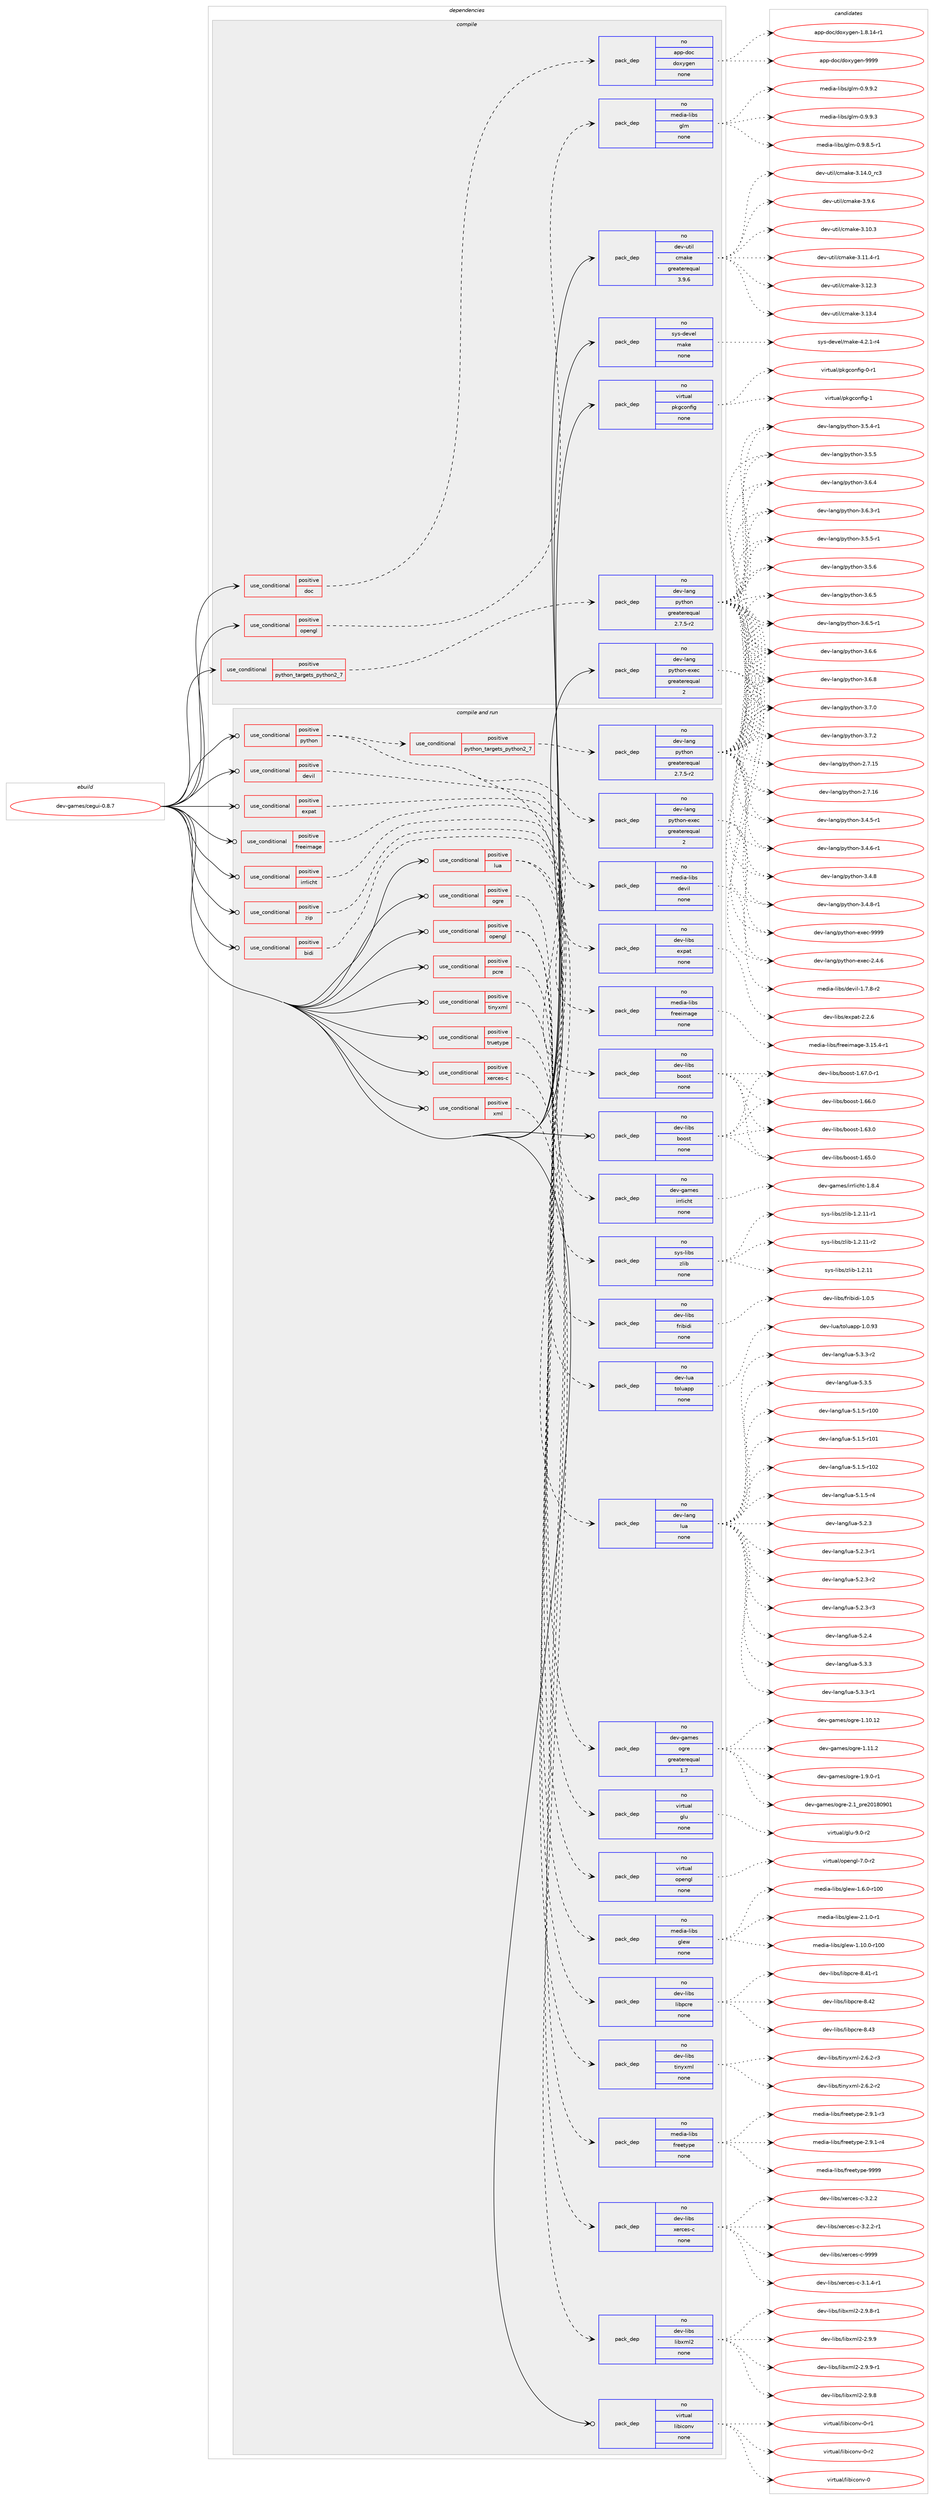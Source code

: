 digraph prolog {

# *************
# Graph options
# *************

newrank=true;
concentrate=true;
compound=true;
graph [rankdir=LR,fontname=Helvetica,fontsize=10,ranksep=1.5];#, ranksep=2.5, nodesep=0.2];
edge  [arrowhead=vee];
node  [fontname=Helvetica,fontsize=10];

# **********
# The ebuild
# **********

subgraph cluster_leftcol {
color=gray;
rank=same;
label=<<i>ebuild</i>>;
id [label="dev-games/cegui-0.8.7", color=red, width=4, href="../dev-games/cegui-0.8.7.svg"];
}

# ****************
# The dependencies
# ****************

subgraph cluster_midcol {
color=gray;
label=<<i>dependencies</i>>;
subgraph cluster_compile {
fillcolor="#eeeeee";
style=filled;
label=<<i>compile</i>>;
subgraph cond358272 {
dependency1324555 [label=<<TABLE BORDER="0" CELLBORDER="1" CELLSPACING="0" CELLPADDING="4"><TR><TD ROWSPAN="3" CELLPADDING="10">use_conditional</TD></TR><TR><TD>positive</TD></TR><TR><TD>doc</TD></TR></TABLE>>, shape=none, color=red];
subgraph pack945267 {
dependency1324556 [label=<<TABLE BORDER="0" CELLBORDER="1" CELLSPACING="0" CELLPADDING="4" WIDTH="220"><TR><TD ROWSPAN="6" CELLPADDING="30">pack_dep</TD></TR><TR><TD WIDTH="110">no</TD></TR><TR><TD>app-doc</TD></TR><TR><TD>doxygen</TD></TR><TR><TD>none</TD></TR><TR><TD></TD></TR></TABLE>>, shape=none, color=blue];
}
dependency1324555:e -> dependency1324556:w [weight=20,style="dashed",arrowhead="vee"];
}
id:e -> dependency1324555:w [weight=20,style="solid",arrowhead="vee"];
subgraph cond358273 {
dependency1324557 [label=<<TABLE BORDER="0" CELLBORDER="1" CELLSPACING="0" CELLPADDING="4"><TR><TD ROWSPAN="3" CELLPADDING="10">use_conditional</TD></TR><TR><TD>positive</TD></TR><TR><TD>opengl</TD></TR></TABLE>>, shape=none, color=red];
subgraph pack945268 {
dependency1324558 [label=<<TABLE BORDER="0" CELLBORDER="1" CELLSPACING="0" CELLPADDING="4" WIDTH="220"><TR><TD ROWSPAN="6" CELLPADDING="30">pack_dep</TD></TR><TR><TD WIDTH="110">no</TD></TR><TR><TD>media-libs</TD></TR><TR><TD>glm</TD></TR><TR><TD>none</TD></TR><TR><TD></TD></TR></TABLE>>, shape=none, color=blue];
}
dependency1324557:e -> dependency1324558:w [weight=20,style="dashed",arrowhead="vee"];
}
id:e -> dependency1324557:w [weight=20,style="solid",arrowhead="vee"];
subgraph cond358274 {
dependency1324559 [label=<<TABLE BORDER="0" CELLBORDER="1" CELLSPACING="0" CELLPADDING="4"><TR><TD ROWSPAN="3" CELLPADDING="10">use_conditional</TD></TR><TR><TD>positive</TD></TR><TR><TD>python_targets_python2_7</TD></TR></TABLE>>, shape=none, color=red];
subgraph pack945269 {
dependency1324560 [label=<<TABLE BORDER="0" CELLBORDER="1" CELLSPACING="0" CELLPADDING="4" WIDTH="220"><TR><TD ROWSPAN="6" CELLPADDING="30">pack_dep</TD></TR><TR><TD WIDTH="110">no</TD></TR><TR><TD>dev-lang</TD></TR><TR><TD>python</TD></TR><TR><TD>greaterequal</TD></TR><TR><TD>2.7.5-r2</TD></TR></TABLE>>, shape=none, color=blue];
}
dependency1324559:e -> dependency1324560:w [weight=20,style="dashed",arrowhead="vee"];
}
id:e -> dependency1324559:w [weight=20,style="solid",arrowhead="vee"];
subgraph pack945270 {
dependency1324561 [label=<<TABLE BORDER="0" CELLBORDER="1" CELLSPACING="0" CELLPADDING="4" WIDTH="220"><TR><TD ROWSPAN="6" CELLPADDING="30">pack_dep</TD></TR><TR><TD WIDTH="110">no</TD></TR><TR><TD>dev-lang</TD></TR><TR><TD>python-exec</TD></TR><TR><TD>greaterequal</TD></TR><TR><TD>2</TD></TR></TABLE>>, shape=none, color=blue];
}
id:e -> dependency1324561:w [weight=20,style="solid",arrowhead="vee"];
subgraph pack945271 {
dependency1324562 [label=<<TABLE BORDER="0" CELLBORDER="1" CELLSPACING="0" CELLPADDING="4" WIDTH="220"><TR><TD ROWSPAN="6" CELLPADDING="30">pack_dep</TD></TR><TR><TD WIDTH="110">no</TD></TR><TR><TD>dev-util</TD></TR><TR><TD>cmake</TD></TR><TR><TD>greaterequal</TD></TR><TR><TD>3.9.6</TD></TR></TABLE>>, shape=none, color=blue];
}
id:e -> dependency1324562:w [weight=20,style="solid",arrowhead="vee"];
subgraph pack945272 {
dependency1324563 [label=<<TABLE BORDER="0" CELLBORDER="1" CELLSPACING="0" CELLPADDING="4" WIDTH="220"><TR><TD ROWSPAN="6" CELLPADDING="30">pack_dep</TD></TR><TR><TD WIDTH="110">no</TD></TR><TR><TD>sys-devel</TD></TR><TR><TD>make</TD></TR><TR><TD>none</TD></TR><TR><TD></TD></TR></TABLE>>, shape=none, color=blue];
}
id:e -> dependency1324563:w [weight=20,style="solid",arrowhead="vee"];
subgraph pack945273 {
dependency1324564 [label=<<TABLE BORDER="0" CELLBORDER="1" CELLSPACING="0" CELLPADDING="4" WIDTH="220"><TR><TD ROWSPAN="6" CELLPADDING="30">pack_dep</TD></TR><TR><TD WIDTH="110">no</TD></TR><TR><TD>virtual</TD></TR><TR><TD>pkgconfig</TD></TR><TR><TD>none</TD></TR><TR><TD></TD></TR></TABLE>>, shape=none, color=blue];
}
id:e -> dependency1324564:w [weight=20,style="solid",arrowhead="vee"];
}
subgraph cluster_compileandrun {
fillcolor="#eeeeee";
style=filled;
label=<<i>compile and run</i>>;
subgraph cond358275 {
dependency1324565 [label=<<TABLE BORDER="0" CELLBORDER="1" CELLSPACING="0" CELLPADDING="4"><TR><TD ROWSPAN="3" CELLPADDING="10">use_conditional</TD></TR><TR><TD>positive</TD></TR><TR><TD>bidi</TD></TR></TABLE>>, shape=none, color=red];
subgraph pack945274 {
dependency1324566 [label=<<TABLE BORDER="0" CELLBORDER="1" CELLSPACING="0" CELLPADDING="4" WIDTH="220"><TR><TD ROWSPAN="6" CELLPADDING="30">pack_dep</TD></TR><TR><TD WIDTH="110">no</TD></TR><TR><TD>dev-libs</TD></TR><TR><TD>fribidi</TD></TR><TR><TD>none</TD></TR><TR><TD></TD></TR></TABLE>>, shape=none, color=blue];
}
dependency1324565:e -> dependency1324566:w [weight=20,style="dashed",arrowhead="vee"];
}
id:e -> dependency1324565:w [weight=20,style="solid",arrowhead="odotvee"];
subgraph cond358276 {
dependency1324567 [label=<<TABLE BORDER="0" CELLBORDER="1" CELLSPACING="0" CELLPADDING="4"><TR><TD ROWSPAN="3" CELLPADDING="10">use_conditional</TD></TR><TR><TD>positive</TD></TR><TR><TD>devil</TD></TR></TABLE>>, shape=none, color=red];
subgraph pack945275 {
dependency1324568 [label=<<TABLE BORDER="0" CELLBORDER="1" CELLSPACING="0" CELLPADDING="4" WIDTH="220"><TR><TD ROWSPAN="6" CELLPADDING="30">pack_dep</TD></TR><TR><TD WIDTH="110">no</TD></TR><TR><TD>media-libs</TD></TR><TR><TD>devil</TD></TR><TR><TD>none</TD></TR><TR><TD></TD></TR></TABLE>>, shape=none, color=blue];
}
dependency1324567:e -> dependency1324568:w [weight=20,style="dashed",arrowhead="vee"];
}
id:e -> dependency1324567:w [weight=20,style="solid",arrowhead="odotvee"];
subgraph cond358277 {
dependency1324569 [label=<<TABLE BORDER="0" CELLBORDER="1" CELLSPACING="0" CELLPADDING="4"><TR><TD ROWSPAN="3" CELLPADDING="10">use_conditional</TD></TR><TR><TD>positive</TD></TR><TR><TD>expat</TD></TR></TABLE>>, shape=none, color=red];
subgraph pack945276 {
dependency1324570 [label=<<TABLE BORDER="0" CELLBORDER="1" CELLSPACING="0" CELLPADDING="4" WIDTH="220"><TR><TD ROWSPAN="6" CELLPADDING="30">pack_dep</TD></TR><TR><TD WIDTH="110">no</TD></TR><TR><TD>dev-libs</TD></TR><TR><TD>expat</TD></TR><TR><TD>none</TD></TR><TR><TD></TD></TR></TABLE>>, shape=none, color=blue];
}
dependency1324569:e -> dependency1324570:w [weight=20,style="dashed",arrowhead="vee"];
}
id:e -> dependency1324569:w [weight=20,style="solid",arrowhead="odotvee"];
subgraph cond358278 {
dependency1324571 [label=<<TABLE BORDER="0" CELLBORDER="1" CELLSPACING="0" CELLPADDING="4"><TR><TD ROWSPAN="3" CELLPADDING="10">use_conditional</TD></TR><TR><TD>positive</TD></TR><TR><TD>freeimage</TD></TR></TABLE>>, shape=none, color=red];
subgraph pack945277 {
dependency1324572 [label=<<TABLE BORDER="0" CELLBORDER="1" CELLSPACING="0" CELLPADDING="4" WIDTH="220"><TR><TD ROWSPAN="6" CELLPADDING="30">pack_dep</TD></TR><TR><TD WIDTH="110">no</TD></TR><TR><TD>media-libs</TD></TR><TR><TD>freeimage</TD></TR><TR><TD>none</TD></TR><TR><TD></TD></TR></TABLE>>, shape=none, color=blue];
}
dependency1324571:e -> dependency1324572:w [weight=20,style="dashed",arrowhead="vee"];
}
id:e -> dependency1324571:w [weight=20,style="solid",arrowhead="odotvee"];
subgraph cond358279 {
dependency1324573 [label=<<TABLE BORDER="0" CELLBORDER="1" CELLSPACING="0" CELLPADDING="4"><TR><TD ROWSPAN="3" CELLPADDING="10">use_conditional</TD></TR><TR><TD>positive</TD></TR><TR><TD>irrlicht</TD></TR></TABLE>>, shape=none, color=red];
subgraph pack945278 {
dependency1324574 [label=<<TABLE BORDER="0" CELLBORDER="1" CELLSPACING="0" CELLPADDING="4" WIDTH="220"><TR><TD ROWSPAN="6" CELLPADDING="30">pack_dep</TD></TR><TR><TD WIDTH="110">no</TD></TR><TR><TD>dev-games</TD></TR><TR><TD>irrlicht</TD></TR><TR><TD>none</TD></TR><TR><TD></TD></TR></TABLE>>, shape=none, color=blue];
}
dependency1324573:e -> dependency1324574:w [weight=20,style="dashed",arrowhead="vee"];
}
id:e -> dependency1324573:w [weight=20,style="solid",arrowhead="odotvee"];
subgraph cond358280 {
dependency1324575 [label=<<TABLE BORDER="0" CELLBORDER="1" CELLSPACING="0" CELLPADDING="4"><TR><TD ROWSPAN="3" CELLPADDING="10">use_conditional</TD></TR><TR><TD>positive</TD></TR><TR><TD>lua</TD></TR></TABLE>>, shape=none, color=red];
subgraph pack945279 {
dependency1324576 [label=<<TABLE BORDER="0" CELLBORDER="1" CELLSPACING="0" CELLPADDING="4" WIDTH="220"><TR><TD ROWSPAN="6" CELLPADDING="30">pack_dep</TD></TR><TR><TD WIDTH="110">no</TD></TR><TR><TD>dev-lang</TD></TR><TR><TD>lua</TD></TR><TR><TD>none</TD></TR><TR><TD></TD></TR></TABLE>>, shape=none, color=blue];
}
dependency1324575:e -> dependency1324576:w [weight=20,style="dashed",arrowhead="vee"];
subgraph pack945280 {
dependency1324577 [label=<<TABLE BORDER="0" CELLBORDER="1" CELLSPACING="0" CELLPADDING="4" WIDTH="220"><TR><TD ROWSPAN="6" CELLPADDING="30">pack_dep</TD></TR><TR><TD WIDTH="110">no</TD></TR><TR><TD>dev-lua</TD></TR><TR><TD>toluapp</TD></TR><TR><TD>none</TD></TR><TR><TD></TD></TR></TABLE>>, shape=none, color=blue];
}
dependency1324575:e -> dependency1324577:w [weight=20,style="dashed",arrowhead="vee"];
}
id:e -> dependency1324575:w [weight=20,style="solid",arrowhead="odotvee"];
subgraph cond358281 {
dependency1324578 [label=<<TABLE BORDER="0" CELLBORDER="1" CELLSPACING="0" CELLPADDING="4"><TR><TD ROWSPAN="3" CELLPADDING="10">use_conditional</TD></TR><TR><TD>positive</TD></TR><TR><TD>ogre</TD></TR></TABLE>>, shape=none, color=red];
subgraph pack945281 {
dependency1324579 [label=<<TABLE BORDER="0" CELLBORDER="1" CELLSPACING="0" CELLPADDING="4" WIDTH="220"><TR><TD ROWSPAN="6" CELLPADDING="30">pack_dep</TD></TR><TR><TD WIDTH="110">no</TD></TR><TR><TD>dev-games</TD></TR><TR><TD>ogre</TD></TR><TR><TD>greaterequal</TD></TR><TR><TD>1.7</TD></TR></TABLE>>, shape=none, color=blue];
}
dependency1324578:e -> dependency1324579:w [weight=20,style="dashed",arrowhead="vee"];
}
id:e -> dependency1324578:w [weight=20,style="solid",arrowhead="odotvee"];
subgraph cond358282 {
dependency1324580 [label=<<TABLE BORDER="0" CELLBORDER="1" CELLSPACING="0" CELLPADDING="4"><TR><TD ROWSPAN="3" CELLPADDING="10">use_conditional</TD></TR><TR><TD>positive</TD></TR><TR><TD>opengl</TD></TR></TABLE>>, shape=none, color=red];
subgraph pack945282 {
dependency1324581 [label=<<TABLE BORDER="0" CELLBORDER="1" CELLSPACING="0" CELLPADDING="4" WIDTH="220"><TR><TD ROWSPAN="6" CELLPADDING="30">pack_dep</TD></TR><TR><TD WIDTH="110">no</TD></TR><TR><TD>virtual</TD></TR><TR><TD>opengl</TD></TR><TR><TD>none</TD></TR><TR><TD></TD></TR></TABLE>>, shape=none, color=blue];
}
dependency1324580:e -> dependency1324581:w [weight=20,style="dashed",arrowhead="vee"];
subgraph pack945283 {
dependency1324582 [label=<<TABLE BORDER="0" CELLBORDER="1" CELLSPACING="0" CELLPADDING="4" WIDTH="220"><TR><TD ROWSPAN="6" CELLPADDING="30">pack_dep</TD></TR><TR><TD WIDTH="110">no</TD></TR><TR><TD>virtual</TD></TR><TR><TD>glu</TD></TR><TR><TD>none</TD></TR><TR><TD></TD></TR></TABLE>>, shape=none, color=blue];
}
dependency1324580:e -> dependency1324582:w [weight=20,style="dashed",arrowhead="vee"];
subgraph pack945284 {
dependency1324583 [label=<<TABLE BORDER="0" CELLBORDER="1" CELLSPACING="0" CELLPADDING="4" WIDTH="220"><TR><TD ROWSPAN="6" CELLPADDING="30">pack_dep</TD></TR><TR><TD WIDTH="110">no</TD></TR><TR><TD>media-libs</TD></TR><TR><TD>glew</TD></TR><TR><TD>none</TD></TR><TR><TD></TD></TR></TABLE>>, shape=none, color=blue];
}
dependency1324580:e -> dependency1324583:w [weight=20,style="dashed",arrowhead="vee"];
}
id:e -> dependency1324580:w [weight=20,style="solid",arrowhead="odotvee"];
subgraph cond358283 {
dependency1324584 [label=<<TABLE BORDER="0" CELLBORDER="1" CELLSPACING="0" CELLPADDING="4"><TR><TD ROWSPAN="3" CELLPADDING="10">use_conditional</TD></TR><TR><TD>positive</TD></TR><TR><TD>pcre</TD></TR></TABLE>>, shape=none, color=red];
subgraph pack945285 {
dependency1324585 [label=<<TABLE BORDER="0" CELLBORDER="1" CELLSPACING="0" CELLPADDING="4" WIDTH="220"><TR><TD ROWSPAN="6" CELLPADDING="30">pack_dep</TD></TR><TR><TD WIDTH="110">no</TD></TR><TR><TD>dev-libs</TD></TR><TR><TD>libpcre</TD></TR><TR><TD>none</TD></TR><TR><TD></TD></TR></TABLE>>, shape=none, color=blue];
}
dependency1324584:e -> dependency1324585:w [weight=20,style="dashed",arrowhead="vee"];
}
id:e -> dependency1324584:w [weight=20,style="solid",arrowhead="odotvee"];
subgraph cond358284 {
dependency1324586 [label=<<TABLE BORDER="0" CELLBORDER="1" CELLSPACING="0" CELLPADDING="4"><TR><TD ROWSPAN="3" CELLPADDING="10">use_conditional</TD></TR><TR><TD>positive</TD></TR><TR><TD>python</TD></TR></TABLE>>, shape=none, color=red];
subgraph cond358285 {
dependency1324587 [label=<<TABLE BORDER="0" CELLBORDER="1" CELLSPACING="0" CELLPADDING="4"><TR><TD ROWSPAN="3" CELLPADDING="10">use_conditional</TD></TR><TR><TD>positive</TD></TR><TR><TD>python_targets_python2_7</TD></TR></TABLE>>, shape=none, color=red];
subgraph pack945286 {
dependency1324588 [label=<<TABLE BORDER="0" CELLBORDER="1" CELLSPACING="0" CELLPADDING="4" WIDTH="220"><TR><TD ROWSPAN="6" CELLPADDING="30">pack_dep</TD></TR><TR><TD WIDTH="110">no</TD></TR><TR><TD>dev-lang</TD></TR><TR><TD>python</TD></TR><TR><TD>greaterequal</TD></TR><TR><TD>2.7.5-r2</TD></TR></TABLE>>, shape=none, color=blue];
}
dependency1324587:e -> dependency1324588:w [weight=20,style="dashed",arrowhead="vee"];
}
dependency1324586:e -> dependency1324587:w [weight=20,style="dashed",arrowhead="vee"];
subgraph pack945287 {
dependency1324589 [label=<<TABLE BORDER="0" CELLBORDER="1" CELLSPACING="0" CELLPADDING="4" WIDTH="220"><TR><TD ROWSPAN="6" CELLPADDING="30">pack_dep</TD></TR><TR><TD WIDTH="110">no</TD></TR><TR><TD>dev-lang</TD></TR><TR><TD>python-exec</TD></TR><TR><TD>greaterequal</TD></TR><TR><TD>2</TD></TR></TABLE>>, shape=none, color=blue];
}
dependency1324586:e -> dependency1324589:w [weight=20,style="dashed",arrowhead="vee"];
subgraph pack945288 {
dependency1324590 [label=<<TABLE BORDER="0" CELLBORDER="1" CELLSPACING="0" CELLPADDING="4" WIDTH="220"><TR><TD ROWSPAN="6" CELLPADDING="30">pack_dep</TD></TR><TR><TD WIDTH="110">no</TD></TR><TR><TD>dev-libs</TD></TR><TR><TD>boost</TD></TR><TR><TD>none</TD></TR><TR><TD></TD></TR></TABLE>>, shape=none, color=blue];
}
dependency1324586:e -> dependency1324590:w [weight=20,style="dashed",arrowhead="vee"];
}
id:e -> dependency1324586:w [weight=20,style="solid",arrowhead="odotvee"];
subgraph cond358286 {
dependency1324591 [label=<<TABLE BORDER="0" CELLBORDER="1" CELLSPACING="0" CELLPADDING="4"><TR><TD ROWSPAN="3" CELLPADDING="10">use_conditional</TD></TR><TR><TD>positive</TD></TR><TR><TD>tinyxml</TD></TR></TABLE>>, shape=none, color=red];
subgraph pack945289 {
dependency1324592 [label=<<TABLE BORDER="0" CELLBORDER="1" CELLSPACING="0" CELLPADDING="4" WIDTH="220"><TR><TD ROWSPAN="6" CELLPADDING="30">pack_dep</TD></TR><TR><TD WIDTH="110">no</TD></TR><TR><TD>dev-libs</TD></TR><TR><TD>tinyxml</TD></TR><TR><TD>none</TD></TR><TR><TD></TD></TR></TABLE>>, shape=none, color=blue];
}
dependency1324591:e -> dependency1324592:w [weight=20,style="dashed",arrowhead="vee"];
}
id:e -> dependency1324591:w [weight=20,style="solid",arrowhead="odotvee"];
subgraph cond358287 {
dependency1324593 [label=<<TABLE BORDER="0" CELLBORDER="1" CELLSPACING="0" CELLPADDING="4"><TR><TD ROWSPAN="3" CELLPADDING="10">use_conditional</TD></TR><TR><TD>positive</TD></TR><TR><TD>truetype</TD></TR></TABLE>>, shape=none, color=red];
subgraph pack945290 {
dependency1324594 [label=<<TABLE BORDER="0" CELLBORDER="1" CELLSPACING="0" CELLPADDING="4" WIDTH="220"><TR><TD ROWSPAN="6" CELLPADDING="30">pack_dep</TD></TR><TR><TD WIDTH="110">no</TD></TR><TR><TD>media-libs</TD></TR><TR><TD>freetype</TD></TR><TR><TD>none</TD></TR><TR><TD></TD></TR></TABLE>>, shape=none, color=blue];
}
dependency1324593:e -> dependency1324594:w [weight=20,style="dashed",arrowhead="vee"];
}
id:e -> dependency1324593:w [weight=20,style="solid",arrowhead="odotvee"];
subgraph cond358288 {
dependency1324595 [label=<<TABLE BORDER="0" CELLBORDER="1" CELLSPACING="0" CELLPADDING="4"><TR><TD ROWSPAN="3" CELLPADDING="10">use_conditional</TD></TR><TR><TD>positive</TD></TR><TR><TD>xerces-c</TD></TR></TABLE>>, shape=none, color=red];
subgraph pack945291 {
dependency1324596 [label=<<TABLE BORDER="0" CELLBORDER="1" CELLSPACING="0" CELLPADDING="4" WIDTH="220"><TR><TD ROWSPAN="6" CELLPADDING="30">pack_dep</TD></TR><TR><TD WIDTH="110">no</TD></TR><TR><TD>dev-libs</TD></TR><TR><TD>xerces-c</TD></TR><TR><TD>none</TD></TR><TR><TD></TD></TR></TABLE>>, shape=none, color=blue];
}
dependency1324595:e -> dependency1324596:w [weight=20,style="dashed",arrowhead="vee"];
}
id:e -> dependency1324595:w [weight=20,style="solid",arrowhead="odotvee"];
subgraph cond358289 {
dependency1324597 [label=<<TABLE BORDER="0" CELLBORDER="1" CELLSPACING="0" CELLPADDING="4"><TR><TD ROWSPAN="3" CELLPADDING="10">use_conditional</TD></TR><TR><TD>positive</TD></TR><TR><TD>xml</TD></TR></TABLE>>, shape=none, color=red];
subgraph pack945292 {
dependency1324598 [label=<<TABLE BORDER="0" CELLBORDER="1" CELLSPACING="0" CELLPADDING="4" WIDTH="220"><TR><TD ROWSPAN="6" CELLPADDING="30">pack_dep</TD></TR><TR><TD WIDTH="110">no</TD></TR><TR><TD>dev-libs</TD></TR><TR><TD>libxml2</TD></TR><TR><TD>none</TD></TR><TR><TD></TD></TR></TABLE>>, shape=none, color=blue];
}
dependency1324597:e -> dependency1324598:w [weight=20,style="dashed",arrowhead="vee"];
}
id:e -> dependency1324597:w [weight=20,style="solid",arrowhead="odotvee"];
subgraph cond358290 {
dependency1324599 [label=<<TABLE BORDER="0" CELLBORDER="1" CELLSPACING="0" CELLPADDING="4"><TR><TD ROWSPAN="3" CELLPADDING="10">use_conditional</TD></TR><TR><TD>positive</TD></TR><TR><TD>zip</TD></TR></TABLE>>, shape=none, color=red];
subgraph pack945293 {
dependency1324600 [label=<<TABLE BORDER="0" CELLBORDER="1" CELLSPACING="0" CELLPADDING="4" WIDTH="220"><TR><TD ROWSPAN="6" CELLPADDING="30">pack_dep</TD></TR><TR><TD WIDTH="110">no</TD></TR><TR><TD>sys-libs</TD></TR><TR><TD>zlib</TD></TR><TR><TD>none</TD></TR><TR><TD></TD></TR></TABLE>>, shape=none, color=blue];
}
dependency1324599:e -> dependency1324600:w [weight=20,style="dashed",arrowhead="vee"];
}
id:e -> dependency1324599:w [weight=20,style="solid",arrowhead="odotvee"];
subgraph pack945294 {
dependency1324601 [label=<<TABLE BORDER="0" CELLBORDER="1" CELLSPACING="0" CELLPADDING="4" WIDTH="220"><TR><TD ROWSPAN="6" CELLPADDING="30">pack_dep</TD></TR><TR><TD WIDTH="110">no</TD></TR><TR><TD>dev-libs</TD></TR><TR><TD>boost</TD></TR><TR><TD>none</TD></TR><TR><TD></TD></TR></TABLE>>, shape=none, color=blue];
}
id:e -> dependency1324601:w [weight=20,style="solid",arrowhead="odotvee"];
subgraph pack945295 {
dependency1324602 [label=<<TABLE BORDER="0" CELLBORDER="1" CELLSPACING="0" CELLPADDING="4" WIDTH="220"><TR><TD ROWSPAN="6" CELLPADDING="30">pack_dep</TD></TR><TR><TD WIDTH="110">no</TD></TR><TR><TD>virtual</TD></TR><TR><TD>libiconv</TD></TR><TR><TD>none</TD></TR><TR><TD></TD></TR></TABLE>>, shape=none, color=blue];
}
id:e -> dependency1324602:w [weight=20,style="solid",arrowhead="odotvee"];
}
subgraph cluster_run {
fillcolor="#eeeeee";
style=filled;
label=<<i>run</i>>;
}
}

# **************
# The candidates
# **************

subgraph cluster_choices {
rank=same;
color=gray;
label=<<i>candidates</i>>;

subgraph choice945267 {
color=black;
nodesep=1;
choice97112112451001119947100111120121103101110454946564649524511449 [label="app-doc/doxygen-1.8.14-r1", color=red, width=4,href="../app-doc/doxygen-1.8.14-r1.svg"];
choice971121124510011199471001111201211031011104557575757 [label="app-doc/doxygen-9999", color=red, width=4,href="../app-doc/doxygen-9999.svg"];
dependency1324556:e -> choice97112112451001119947100111120121103101110454946564649524511449:w [style=dotted,weight="100"];
dependency1324556:e -> choice971121124510011199471001111201211031011104557575757:w [style=dotted,weight="100"];
}
subgraph choice945268 {
color=black;
nodesep=1;
choice1091011001059745108105981154710310810945484657465646534511449 [label="media-libs/glm-0.9.8.5-r1", color=red, width=4,href="../media-libs/glm-0.9.8.5-r1.svg"];
choice109101100105974510810598115471031081094548465746574650 [label="media-libs/glm-0.9.9.2", color=red, width=4,href="../media-libs/glm-0.9.9.2.svg"];
choice109101100105974510810598115471031081094548465746574651 [label="media-libs/glm-0.9.9.3", color=red, width=4,href="../media-libs/glm-0.9.9.3.svg"];
dependency1324558:e -> choice1091011001059745108105981154710310810945484657465646534511449:w [style=dotted,weight="100"];
dependency1324558:e -> choice109101100105974510810598115471031081094548465746574650:w [style=dotted,weight="100"];
dependency1324558:e -> choice109101100105974510810598115471031081094548465746574651:w [style=dotted,weight="100"];
}
subgraph choice945269 {
color=black;
nodesep=1;
choice10010111845108971101034711212111610411111045504655464953 [label="dev-lang/python-2.7.15", color=red, width=4,href="../dev-lang/python-2.7.15.svg"];
choice10010111845108971101034711212111610411111045504655464954 [label="dev-lang/python-2.7.16", color=red, width=4,href="../dev-lang/python-2.7.16.svg"];
choice1001011184510897110103471121211161041111104551465246534511449 [label="dev-lang/python-3.4.5-r1", color=red, width=4,href="../dev-lang/python-3.4.5-r1.svg"];
choice1001011184510897110103471121211161041111104551465246544511449 [label="dev-lang/python-3.4.6-r1", color=red, width=4,href="../dev-lang/python-3.4.6-r1.svg"];
choice100101118451089711010347112121116104111110455146524656 [label="dev-lang/python-3.4.8", color=red, width=4,href="../dev-lang/python-3.4.8.svg"];
choice1001011184510897110103471121211161041111104551465246564511449 [label="dev-lang/python-3.4.8-r1", color=red, width=4,href="../dev-lang/python-3.4.8-r1.svg"];
choice1001011184510897110103471121211161041111104551465346524511449 [label="dev-lang/python-3.5.4-r1", color=red, width=4,href="../dev-lang/python-3.5.4-r1.svg"];
choice100101118451089711010347112121116104111110455146534653 [label="dev-lang/python-3.5.5", color=red, width=4,href="../dev-lang/python-3.5.5.svg"];
choice1001011184510897110103471121211161041111104551465346534511449 [label="dev-lang/python-3.5.5-r1", color=red, width=4,href="../dev-lang/python-3.5.5-r1.svg"];
choice100101118451089711010347112121116104111110455146534654 [label="dev-lang/python-3.5.6", color=red, width=4,href="../dev-lang/python-3.5.6.svg"];
choice1001011184510897110103471121211161041111104551465446514511449 [label="dev-lang/python-3.6.3-r1", color=red, width=4,href="../dev-lang/python-3.6.3-r1.svg"];
choice100101118451089711010347112121116104111110455146544652 [label="dev-lang/python-3.6.4", color=red, width=4,href="../dev-lang/python-3.6.4.svg"];
choice100101118451089711010347112121116104111110455146544653 [label="dev-lang/python-3.6.5", color=red, width=4,href="../dev-lang/python-3.6.5.svg"];
choice1001011184510897110103471121211161041111104551465446534511449 [label="dev-lang/python-3.6.5-r1", color=red, width=4,href="../dev-lang/python-3.6.5-r1.svg"];
choice100101118451089711010347112121116104111110455146544654 [label="dev-lang/python-3.6.6", color=red, width=4,href="../dev-lang/python-3.6.6.svg"];
choice100101118451089711010347112121116104111110455146544656 [label="dev-lang/python-3.6.8", color=red, width=4,href="../dev-lang/python-3.6.8.svg"];
choice100101118451089711010347112121116104111110455146554648 [label="dev-lang/python-3.7.0", color=red, width=4,href="../dev-lang/python-3.7.0.svg"];
choice100101118451089711010347112121116104111110455146554650 [label="dev-lang/python-3.7.2", color=red, width=4,href="../dev-lang/python-3.7.2.svg"];
dependency1324560:e -> choice10010111845108971101034711212111610411111045504655464953:w [style=dotted,weight="100"];
dependency1324560:e -> choice10010111845108971101034711212111610411111045504655464954:w [style=dotted,weight="100"];
dependency1324560:e -> choice1001011184510897110103471121211161041111104551465246534511449:w [style=dotted,weight="100"];
dependency1324560:e -> choice1001011184510897110103471121211161041111104551465246544511449:w [style=dotted,weight="100"];
dependency1324560:e -> choice100101118451089711010347112121116104111110455146524656:w [style=dotted,weight="100"];
dependency1324560:e -> choice1001011184510897110103471121211161041111104551465246564511449:w [style=dotted,weight="100"];
dependency1324560:e -> choice1001011184510897110103471121211161041111104551465346524511449:w [style=dotted,weight="100"];
dependency1324560:e -> choice100101118451089711010347112121116104111110455146534653:w [style=dotted,weight="100"];
dependency1324560:e -> choice1001011184510897110103471121211161041111104551465346534511449:w [style=dotted,weight="100"];
dependency1324560:e -> choice100101118451089711010347112121116104111110455146534654:w [style=dotted,weight="100"];
dependency1324560:e -> choice1001011184510897110103471121211161041111104551465446514511449:w [style=dotted,weight="100"];
dependency1324560:e -> choice100101118451089711010347112121116104111110455146544652:w [style=dotted,weight="100"];
dependency1324560:e -> choice100101118451089711010347112121116104111110455146544653:w [style=dotted,weight="100"];
dependency1324560:e -> choice1001011184510897110103471121211161041111104551465446534511449:w [style=dotted,weight="100"];
dependency1324560:e -> choice100101118451089711010347112121116104111110455146544654:w [style=dotted,weight="100"];
dependency1324560:e -> choice100101118451089711010347112121116104111110455146544656:w [style=dotted,weight="100"];
dependency1324560:e -> choice100101118451089711010347112121116104111110455146554648:w [style=dotted,weight="100"];
dependency1324560:e -> choice100101118451089711010347112121116104111110455146554650:w [style=dotted,weight="100"];
}
subgraph choice945270 {
color=black;
nodesep=1;
choice1001011184510897110103471121211161041111104510112010199455046524654 [label="dev-lang/python-exec-2.4.6", color=red, width=4,href="../dev-lang/python-exec-2.4.6.svg"];
choice10010111845108971101034711212111610411111045101120101994557575757 [label="dev-lang/python-exec-9999", color=red, width=4,href="../dev-lang/python-exec-9999.svg"];
dependency1324561:e -> choice1001011184510897110103471121211161041111104510112010199455046524654:w [style=dotted,weight="100"];
dependency1324561:e -> choice10010111845108971101034711212111610411111045101120101994557575757:w [style=dotted,weight="100"];
}
subgraph choice945271 {
color=black;
nodesep=1;
choice1001011184511711610510847991099710710145514649484651 [label="dev-util/cmake-3.10.3", color=red, width=4,href="../dev-util/cmake-3.10.3.svg"];
choice10010111845117116105108479910997107101455146494946524511449 [label="dev-util/cmake-3.11.4-r1", color=red, width=4,href="../dev-util/cmake-3.11.4-r1.svg"];
choice1001011184511711610510847991099710710145514649504651 [label="dev-util/cmake-3.12.3", color=red, width=4,href="../dev-util/cmake-3.12.3.svg"];
choice1001011184511711610510847991099710710145514649514652 [label="dev-util/cmake-3.13.4", color=red, width=4,href="../dev-util/cmake-3.13.4.svg"];
choice1001011184511711610510847991099710710145514649524648951149951 [label="dev-util/cmake-3.14.0_rc3", color=red, width=4,href="../dev-util/cmake-3.14.0_rc3.svg"];
choice10010111845117116105108479910997107101455146574654 [label="dev-util/cmake-3.9.6", color=red, width=4,href="../dev-util/cmake-3.9.6.svg"];
dependency1324562:e -> choice1001011184511711610510847991099710710145514649484651:w [style=dotted,weight="100"];
dependency1324562:e -> choice10010111845117116105108479910997107101455146494946524511449:w [style=dotted,weight="100"];
dependency1324562:e -> choice1001011184511711610510847991099710710145514649504651:w [style=dotted,weight="100"];
dependency1324562:e -> choice1001011184511711610510847991099710710145514649514652:w [style=dotted,weight="100"];
dependency1324562:e -> choice1001011184511711610510847991099710710145514649524648951149951:w [style=dotted,weight="100"];
dependency1324562:e -> choice10010111845117116105108479910997107101455146574654:w [style=dotted,weight="100"];
}
subgraph choice945272 {
color=black;
nodesep=1;
choice1151211154510010111810110847109971071014552465046494511452 [label="sys-devel/make-4.2.1-r4", color=red, width=4,href="../sys-devel/make-4.2.1-r4.svg"];
dependency1324563:e -> choice1151211154510010111810110847109971071014552465046494511452:w [style=dotted,weight="100"];
}
subgraph choice945273 {
color=black;
nodesep=1;
choice11810511411611797108471121071039911111010210510345484511449 [label="virtual/pkgconfig-0-r1", color=red, width=4,href="../virtual/pkgconfig-0-r1.svg"];
choice1181051141161179710847112107103991111101021051034549 [label="virtual/pkgconfig-1", color=red, width=4,href="../virtual/pkgconfig-1.svg"];
dependency1324564:e -> choice11810511411611797108471121071039911111010210510345484511449:w [style=dotted,weight="100"];
dependency1324564:e -> choice1181051141161179710847112107103991111101021051034549:w [style=dotted,weight="100"];
}
subgraph choice945274 {
color=black;
nodesep=1;
choice10010111845108105981154710211410598105100105454946484653 [label="dev-libs/fribidi-1.0.5", color=red, width=4,href="../dev-libs/fribidi-1.0.5.svg"];
dependency1324566:e -> choice10010111845108105981154710211410598105100105454946484653:w [style=dotted,weight="100"];
}
subgraph choice945275 {
color=black;
nodesep=1;
choice109101100105974510810598115471001011181051084549465546564511450 [label="media-libs/devil-1.7.8-r2", color=red, width=4,href="../media-libs/devil-1.7.8-r2.svg"];
dependency1324568:e -> choice109101100105974510810598115471001011181051084549465546564511450:w [style=dotted,weight="100"];
}
subgraph choice945276 {
color=black;
nodesep=1;
choice10010111845108105981154710112011297116455046504654 [label="dev-libs/expat-2.2.6", color=red, width=4,href="../dev-libs/expat-2.2.6.svg"];
dependency1324570:e -> choice10010111845108105981154710112011297116455046504654:w [style=dotted,weight="100"];
}
subgraph choice945277 {
color=black;
nodesep=1;
choice1091011001059745108105981154710211410110110510997103101455146495346524511449 [label="media-libs/freeimage-3.15.4-r1", color=red, width=4,href="../media-libs/freeimage-3.15.4-r1.svg"];
dependency1324572:e -> choice1091011001059745108105981154710211410110110510997103101455146495346524511449:w [style=dotted,weight="100"];
}
subgraph choice945278 {
color=black;
nodesep=1;
choice10010111845103971091011154710511411410810599104116454946564652 [label="dev-games/irrlicht-1.8.4", color=red, width=4,href="../dev-games/irrlicht-1.8.4.svg"];
dependency1324574:e -> choice10010111845103971091011154710511411410810599104116454946564652:w [style=dotted,weight="100"];
}
subgraph choice945279 {
color=black;
nodesep=1;
choice1001011184510897110103471081179745534649465345114494848 [label="dev-lang/lua-5.1.5-r100", color=red, width=4,href="../dev-lang/lua-5.1.5-r100.svg"];
choice1001011184510897110103471081179745534649465345114494849 [label="dev-lang/lua-5.1.5-r101", color=red, width=4,href="../dev-lang/lua-5.1.5-r101.svg"];
choice1001011184510897110103471081179745534649465345114494850 [label="dev-lang/lua-5.1.5-r102", color=red, width=4,href="../dev-lang/lua-5.1.5-r102.svg"];
choice100101118451089711010347108117974553464946534511452 [label="dev-lang/lua-5.1.5-r4", color=red, width=4,href="../dev-lang/lua-5.1.5-r4.svg"];
choice10010111845108971101034710811797455346504651 [label="dev-lang/lua-5.2.3", color=red, width=4,href="../dev-lang/lua-5.2.3.svg"];
choice100101118451089711010347108117974553465046514511449 [label="dev-lang/lua-5.2.3-r1", color=red, width=4,href="../dev-lang/lua-5.2.3-r1.svg"];
choice100101118451089711010347108117974553465046514511450 [label="dev-lang/lua-5.2.3-r2", color=red, width=4,href="../dev-lang/lua-5.2.3-r2.svg"];
choice100101118451089711010347108117974553465046514511451 [label="dev-lang/lua-5.2.3-r3", color=red, width=4,href="../dev-lang/lua-5.2.3-r3.svg"];
choice10010111845108971101034710811797455346504652 [label="dev-lang/lua-5.2.4", color=red, width=4,href="../dev-lang/lua-5.2.4.svg"];
choice10010111845108971101034710811797455346514651 [label="dev-lang/lua-5.3.3", color=red, width=4,href="../dev-lang/lua-5.3.3.svg"];
choice100101118451089711010347108117974553465146514511449 [label="dev-lang/lua-5.3.3-r1", color=red, width=4,href="../dev-lang/lua-5.3.3-r1.svg"];
choice100101118451089711010347108117974553465146514511450 [label="dev-lang/lua-5.3.3-r2", color=red, width=4,href="../dev-lang/lua-5.3.3-r2.svg"];
choice10010111845108971101034710811797455346514653 [label="dev-lang/lua-5.3.5", color=red, width=4,href="../dev-lang/lua-5.3.5.svg"];
dependency1324576:e -> choice1001011184510897110103471081179745534649465345114494848:w [style=dotted,weight="100"];
dependency1324576:e -> choice1001011184510897110103471081179745534649465345114494849:w [style=dotted,weight="100"];
dependency1324576:e -> choice1001011184510897110103471081179745534649465345114494850:w [style=dotted,weight="100"];
dependency1324576:e -> choice100101118451089711010347108117974553464946534511452:w [style=dotted,weight="100"];
dependency1324576:e -> choice10010111845108971101034710811797455346504651:w [style=dotted,weight="100"];
dependency1324576:e -> choice100101118451089711010347108117974553465046514511449:w [style=dotted,weight="100"];
dependency1324576:e -> choice100101118451089711010347108117974553465046514511450:w [style=dotted,weight="100"];
dependency1324576:e -> choice100101118451089711010347108117974553465046514511451:w [style=dotted,weight="100"];
dependency1324576:e -> choice10010111845108971101034710811797455346504652:w [style=dotted,weight="100"];
dependency1324576:e -> choice10010111845108971101034710811797455346514651:w [style=dotted,weight="100"];
dependency1324576:e -> choice100101118451089711010347108117974553465146514511449:w [style=dotted,weight="100"];
dependency1324576:e -> choice100101118451089711010347108117974553465146514511450:w [style=dotted,weight="100"];
dependency1324576:e -> choice10010111845108971101034710811797455346514653:w [style=dotted,weight="100"];
}
subgraph choice945280 {
color=black;
nodesep=1;
choice1001011184510811797471161111081179711211245494648465751 [label="dev-lua/toluapp-1.0.93", color=red, width=4,href="../dev-lua/toluapp-1.0.93.svg"];
dependency1324577:e -> choice1001011184510811797471161111081179711211245494648465751:w [style=dotted,weight="100"];
}
subgraph choice945281 {
color=black;
nodesep=1;
choice1001011184510397109101115471111031141014549464948464950 [label="dev-games/ogre-1.10.12", color=red, width=4,href="../dev-games/ogre-1.10.12.svg"];
choice10010111845103971091011154711110311410145494649494650 [label="dev-games/ogre-1.11.2", color=red, width=4,href="../dev-games/ogre-1.11.2.svg"];
choice1001011184510397109101115471111031141014549465746484511449 [label="dev-games/ogre-1.9.0-r1", color=red, width=4,href="../dev-games/ogre-1.9.0-r1.svg"];
choice10010111845103971091011154711110311410145504649951121141015048495648574849 [label="dev-games/ogre-2.1_pre20180901", color=red, width=4,href="../dev-games/ogre-2.1_pre20180901.svg"];
dependency1324579:e -> choice1001011184510397109101115471111031141014549464948464950:w [style=dotted,weight="100"];
dependency1324579:e -> choice10010111845103971091011154711110311410145494649494650:w [style=dotted,weight="100"];
dependency1324579:e -> choice1001011184510397109101115471111031141014549465746484511449:w [style=dotted,weight="100"];
dependency1324579:e -> choice10010111845103971091011154711110311410145504649951121141015048495648574849:w [style=dotted,weight="100"];
}
subgraph choice945282 {
color=black;
nodesep=1;
choice1181051141161179710847111112101110103108455546484511450 [label="virtual/opengl-7.0-r2", color=red, width=4,href="../virtual/opengl-7.0-r2.svg"];
dependency1324581:e -> choice1181051141161179710847111112101110103108455546484511450:w [style=dotted,weight="100"];
}
subgraph choice945283 {
color=black;
nodesep=1;
choice1181051141161179710847103108117455746484511450 [label="virtual/glu-9.0-r2", color=red, width=4,href="../virtual/glu-9.0-r2.svg"];
dependency1324582:e -> choice1181051141161179710847103108117455746484511450:w [style=dotted,weight="100"];
}
subgraph choice945284 {
color=black;
nodesep=1;
choice109101100105974510810598115471031081011194549464948464845114494848 [label="media-libs/glew-1.10.0-r100", color=red, width=4,href="../media-libs/glew-1.10.0-r100.svg"];
choice1091011001059745108105981154710310810111945494654464845114494848 [label="media-libs/glew-1.6.0-r100", color=red, width=4,href="../media-libs/glew-1.6.0-r100.svg"];
choice109101100105974510810598115471031081011194550464946484511449 [label="media-libs/glew-2.1.0-r1", color=red, width=4,href="../media-libs/glew-2.1.0-r1.svg"];
dependency1324583:e -> choice109101100105974510810598115471031081011194549464948464845114494848:w [style=dotted,weight="100"];
dependency1324583:e -> choice1091011001059745108105981154710310810111945494654464845114494848:w [style=dotted,weight="100"];
dependency1324583:e -> choice109101100105974510810598115471031081011194550464946484511449:w [style=dotted,weight="100"];
}
subgraph choice945285 {
color=black;
nodesep=1;
choice100101118451081059811547108105981129911410145564652494511449 [label="dev-libs/libpcre-8.41-r1", color=red, width=4,href="../dev-libs/libpcre-8.41-r1.svg"];
choice10010111845108105981154710810598112991141014556465250 [label="dev-libs/libpcre-8.42", color=red, width=4,href="../dev-libs/libpcre-8.42.svg"];
choice10010111845108105981154710810598112991141014556465251 [label="dev-libs/libpcre-8.43", color=red, width=4,href="../dev-libs/libpcre-8.43.svg"];
dependency1324585:e -> choice100101118451081059811547108105981129911410145564652494511449:w [style=dotted,weight="100"];
dependency1324585:e -> choice10010111845108105981154710810598112991141014556465250:w [style=dotted,weight="100"];
dependency1324585:e -> choice10010111845108105981154710810598112991141014556465251:w [style=dotted,weight="100"];
}
subgraph choice945286 {
color=black;
nodesep=1;
choice10010111845108971101034711212111610411111045504655464953 [label="dev-lang/python-2.7.15", color=red, width=4,href="../dev-lang/python-2.7.15.svg"];
choice10010111845108971101034711212111610411111045504655464954 [label="dev-lang/python-2.7.16", color=red, width=4,href="../dev-lang/python-2.7.16.svg"];
choice1001011184510897110103471121211161041111104551465246534511449 [label="dev-lang/python-3.4.5-r1", color=red, width=4,href="../dev-lang/python-3.4.5-r1.svg"];
choice1001011184510897110103471121211161041111104551465246544511449 [label="dev-lang/python-3.4.6-r1", color=red, width=4,href="../dev-lang/python-3.4.6-r1.svg"];
choice100101118451089711010347112121116104111110455146524656 [label="dev-lang/python-3.4.8", color=red, width=4,href="../dev-lang/python-3.4.8.svg"];
choice1001011184510897110103471121211161041111104551465246564511449 [label="dev-lang/python-3.4.8-r1", color=red, width=4,href="../dev-lang/python-3.4.8-r1.svg"];
choice1001011184510897110103471121211161041111104551465346524511449 [label="dev-lang/python-3.5.4-r1", color=red, width=4,href="../dev-lang/python-3.5.4-r1.svg"];
choice100101118451089711010347112121116104111110455146534653 [label="dev-lang/python-3.5.5", color=red, width=4,href="../dev-lang/python-3.5.5.svg"];
choice1001011184510897110103471121211161041111104551465346534511449 [label="dev-lang/python-3.5.5-r1", color=red, width=4,href="../dev-lang/python-3.5.5-r1.svg"];
choice100101118451089711010347112121116104111110455146534654 [label="dev-lang/python-3.5.6", color=red, width=4,href="../dev-lang/python-3.5.6.svg"];
choice1001011184510897110103471121211161041111104551465446514511449 [label="dev-lang/python-3.6.3-r1", color=red, width=4,href="../dev-lang/python-3.6.3-r1.svg"];
choice100101118451089711010347112121116104111110455146544652 [label="dev-lang/python-3.6.4", color=red, width=4,href="../dev-lang/python-3.6.4.svg"];
choice100101118451089711010347112121116104111110455146544653 [label="dev-lang/python-3.6.5", color=red, width=4,href="../dev-lang/python-3.6.5.svg"];
choice1001011184510897110103471121211161041111104551465446534511449 [label="dev-lang/python-3.6.5-r1", color=red, width=4,href="../dev-lang/python-3.6.5-r1.svg"];
choice100101118451089711010347112121116104111110455146544654 [label="dev-lang/python-3.6.6", color=red, width=4,href="../dev-lang/python-3.6.6.svg"];
choice100101118451089711010347112121116104111110455146544656 [label="dev-lang/python-3.6.8", color=red, width=4,href="../dev-lang/python-3.6.8.svg"];
choice100101118451089711010347112121116104111110455146554648 [label="dev-lang/python-3.7.0", color=red, width=4,href="../dev-lang/python-3.7.0.svg"];
choice100101118451089711010347112121116104111110455146554650 [label="dev-lang/python-3.7.2", color=red, width=4,href="../dev-lang/python-3.7.2.svg"];
dependency1324588:e -> choice10010111845108971101034711212111610411111045504655464953:w [style=dotted,weight="100"];
dependency1324588:e -> choice10010111845108971101034711212111610411111045504655464954:w [style=dotted,weight="100"];
dependency1324588:e -> choice1001011184510897110103471121211161041111104551465246534511449:w [style=dotted,weight="100"];
dependency1324588:e -> choice1001011184510897110103471121211161041111104551465246544511449:w [style=dotted,weight="100"];
dependency1324588:e -> choice100101118451089711010347112121116104111110455146524656:w [style=dotted,weight="100"];
dependency1324588:e -> choice1001011184510897110103471121211161041111104551465246564511449:w [style=dotted,weight="100"];
dependency1324588:e -> choice1001011184510897110103471121211161041111104551465346524511449:w [style=dotted,weight="100"];
dependency1324588:e -> choice100101118451089711010347112121116104111110455146534653:w [style=dotted,weight="100"];
dependency1324588:e -> choice1001011184510897110103471121211161041111104551465346534511449:w [style=dotted,weight="100"];
dependency1324588:e -> choice100101118451089711010347112121116104111110455146534654:w [style=dotted,weight="100"];
dependency1324588:e -> choice1001011184510897110103471121211161041111104551465446514511449:w [style=dotted,weight="100"];
dependency1324588:e -> choice100101118451089711010347112121116104111110455146544652:w [style=dotted,weight="100"];
dependency1324588:e -> choice100101118451089711010347112121116104111110455146544653:w [style=dotted,weight="100"];
dependency1324588:e -> choice1001011184510897110103471121211161041111104551465446534511449:w [style=dotted,weight="100"];
dependency1324588:e -> choice100101118451089711010347112121116104111110455146544654:w [style=dotted,weight="100"];
dependency1324588:e -> choice100101118451089711010347112121116104111110455146544656:w [style=dotted,weight="100"];
dependency1324588:e -> choice100101118451089711010347112121116104111110455146554648:w [style=dotted,weight="100"];
dependency1324588:e -> choice100101118451089711010347112121116104111110455146554650:w [style=dotted,weight="100"];
}
subgraph choice945287 {
color=black;
nodesep=1;
choice1001011184510897110103471121211161041111104510112010199455046524654 [label="dev-lang/python-exec-2.4.6", color=red, width=4,href="../dev-lang/python-exec-2.4.6.svg"];
choice10010111845108971101034711212111610411111045101120101994557575757 [label="dev-lang/python-exec-9999", color=red, width=4,href="../dev-lang/python-exec-9999.svg"];
dependency1324589:e -> choice1001011184510897110103471121211161041111104510112010199455046524654:w [style=dotted,weight="100"];
dependency1324589:e -> choice10010111845108971101034711212111610411111045101120101994557575757:w [style=dotted,weight="100"];
}
subgraph choice945288 {
color=black;
nodesep=1;
choice1001011184510810598115479811111111511645494654514648 [label="dev-libs/boost-1.63.0", color=red, width=4,href="../dev-libs/boost-1.63.0.svg"];
choice1001011184510810598115479811111111511645494654534648 [label="dev-libs/boost-1.65.0", color=red, width=4,href="../dev-libs/boost-1.65.0.svg"];
choice1001011184510810598115479811111111511645494654544648 [label="dev-libs/boost-1.66.0", color=red, width=4,href="../dev-libs/boost-1.66.0.svg"];
choice10010111845108105981154798111111115116454946545546484511449 [label="dev-libs/boost-1.67.0-r1", color=red, width=4,href="../dev-libs/boost-1.67.0-r1.svg"];
dependency1324590:e -> choice1001011184510810598115479811111111511645494654514648:w [style=dotted,weight="100"];
dependency1324590:e -> choice1001011184510810598115479811111111511645494654534648:w [style=dotted,weight="100"];
dependency1324590:e -> choice1001011184510810598115479811111111511645494654544648:w [style=dotted,weight="100"];
dependency1324590:e -> choice10010111845108105981154798111111115116454946545546484511449:w [style=dotted,weight="100"];
}
subgraph choice945289 {
color=black;
nodesep=1;
choice1001011184510810598115471161051101211201091084550465446504511450 [label="dev-libs/tinyxml-2.6.2-r2", color=red, width=4,href="../dev-libs/tinyxml-2.6.2-r2.svg"];
choice1001011184510810598115471161051101211201091084550465446504511451 [label="dev-libs/tinyxml-2.6.2-r3", color=red, width=4,href="../dev-libs/tinyxml-2.6.2-r3.svg"];
dependency1324592:e -> choice1001011184510810598115471161051101211201091084550465446504511450:w [style=dotted,weight="100"];
dependency1324592:e -> choice1001011184510810598115471161051101211201091084550465446504511451:w [style=dotted,weight="100"];
}
subgraph choice945290 {
color=black;
nodesep=1;
choice109101100105974510810598115471021141011011161211121014550465746494511451 [label="media-libs/freetype-2.9.1-r3", color=red, width=4,href="../media-libs/freetype-2.9.1-r3.svg"];
choice109101100105974510810598115471021141011011161211121014550465746494511452 [label="media-libs/freetype-2.9.1-r4", color=red, width=4,href="../media-libs/freetype-2.9.1-r4.svg"];
choice109101100105974510810598115471021141011011161211121014557575757 [label="media-libs/freetype-9999", color=red, width=4,href="../media-libs/freetype-9999.svg"];
dependency1324594:e -> choice109101100105974510810598115471021141011011161211121014550465746494511451:w [style=dotted,weight="100"];
dependency1324594:e -> choice109101100105974510810598115471021141011011161211121014550465746494511452:w [style=dotted,weight="100"];
dependency1324594:e -> choice109101100105974510810598115471021141011011161211121014557575757:w [style=dotted,weight="100"];
}
subgraph choice945291 {
color=black;
nodesep=1;
choice1001011184510810598115471201011149910111545994551464946524511449 [label="dev-libs/xerces-c-3.1.4-r1", color=red, width=4,href="../dev-libs/xerces-c-3.1.4-r1.svg"];
choice100101118451081059811547120101114991011154599455146504650 [label="dev-libs/xerces-c-3.2.2", color=red, width=4,href="../dev-libs/xerces-c-3.2.2.svg"];
choice1001011184510810598115471201011149910111545994551465046504511449 [label="dev-libs/xerces-c-3.2.2-r1", color=red, width=4,href="../dev-libs/xerces-c-3.2.2-r1.svg"];
choice1001011184510810598115471201011149910111545994557575757 [label="dev-libs/xerces-c-9999", color=red, width=4,href="../dev-libs/xerces-c-9999.svg"];
dependency1324596:e -> choice1001011184510810598115471201011149910111545994551464946524511449:w [style=dotted,weight="100"];
dependency1324596:e -> choice100101118451081059811547120101114991011154599455146504650:w [style=dotted,weight="100"];
dependency1324596:e -> choice1001011184510810598115471201011149910111545994551465046504511449:w [style=dotted,weight="100"];
dependency1324596:e -> choice1001011184510810598115471201011149910111545994557575757:w [style=dotted,weight="100"];
}
subgraph choice945292 {
color=black;
nodesep=1;
choice1001011184510810598115471081059812010910850455046574656 [label="dev-libs/libxml2-2.9.8", color=red, width=4,href="../dev-libs/libxml2-2.9.8.svg"];
choice10010111845108105981154710810598120109108504550465746564511449 [label="dev-libs/libxml2-2.9.8-r1", color=red, width=4,href="../dev-libs/libxml2-2.9.8-r1.svg"];
choice1001011184510810598115471081059812010910850455046574657 [label="dev-libs/libxml2-2.9.9", color=red, width=4,href="../dev-libs/libxml2-2.9.9.svg"];
choice10010111845108105981154710810598120109108504550465746574511449 [label="dev-libs/libxml2-2.9.9-r1", color=red, width=4,href="../dev-libs/libxml2-2.9.9-r1.svg"];
dependency1324598:e -> choice1001011184510810598115471081059812010910850455046574656:w [style=dotted,weight="100"];
dependency1324598:e -> choice10010111845108105981154710810598120109108504550465746564511449:w [style=dotted,weight="100"];
dependency1324598:e -> choice1001011184510810598115471081059812010910850455046574657:w [style=dotted,weight="100"];
dependency1324598:e -> choice10010111845108105981154710810598120109108504550465746574511449:w [style=dotted,weight="100"];
}
subgraph choice945293 {
color=black;
nodesep=1;
choice1151211154510810598115471221081059845494650464949 [label="sys-libs/zlib-1.2.11", color=red, width=4,href="../sys-libs/zlib-1.2.11.svg"];
choice11512111545108105981154712210810598454946504649494511449 [label="sys-libs/zlib-1.2.11-r1", color=red, width=4,href="../sys-libs/zlib-1.2.11-r1.svg"];
choice11512111545108105981154712210810598454946504649494511450 [label="sys-libs/zlib-1.2.11-r2", color=red, width=4,href="../sys-libs/zlib-1.2.11-r2.svg"];
dependency1324600:e -> choice1151211154510810598115471221081059845494650464949:w [style=dotted,weight="100"];
dependency1324600:e -> choice11512111545108105981154712210810598454946504649494511449:w [style=dotted,weight="100"];
dependency1324600:e -> choice11512111545108105981154712210810598454946504649494511450:w [style=dotted,weight="100"];
}
subgraph choice945294 {
color=black;
nodesep=1;
choice1001011184510810598115479811111111511645494654514648 [label="dev-libs/boost-1.63.0", color=red, width=4,href="../dev-libs/boost-1.63.0.svg"];
choice1001011184510810598115479811111111511645494654534648 [label="dev-libs/boost-1.65.0", color=red, width=4,href="../dev-libs/boost-1.65.0.svg"];
choice1001011184510810598115479811111111511645494654544648 [label="dev-libs/boost-1.66.0", color=red, width=4,href="../dev-libs/boost-1.66.0.svg"];
choice10010111845108105981154798111111115116454946545546484511449 [label="dev-libs/boost-1.67.0-r1", color=red, width=4,href="../dev-libs/boost-1.67.0-r1.svg"];
dependency1324601:e -> choice1001011184510810598115479811111111511645494654514648:w [style=dotted,weight="100"];
dependency1324601:e -> choice1001011184510810598115479811111111511645494654534648:w [style=dotted,weight="100"];
dependency1324601:e -> choice1001011184510810598115479811111111511645494654544648:w [style=dotted,weight="100"];
dependency1324601:e -> choice10010111845108105981154798111111115116454946545546484511449:w [style=dotted,weight="100"];
}
subgraph choice945295 {
color=black;
nodesep=1;
choice118105114116117971084710810598105991111101184548 [label="virtual/libiconv-0", color=red, width=4,href="../virtual/libiconv-0.svg"];
choice1181051141161179710847108105981059911111011845484511449 [label="virtual/libiconv-0-r1", color=red, width=4,href="../virtual/libiconv-0-r1.svg"];
choice1181051141161179710847108105981059911111011845484511450 [label="virtual/libiconv-0-r2", color=red, width=4,href="../virtual/libiconv-0-r2.svg"];
dependency1324602:e -> choice118105114116117971084710810598105991111101184548:w [style=dotted,weight="100"];
dependency1324602:e -> choice1181051141161179710847108105981059911111011845484511449:w [style=dotted,weight="100"];
dependency1324602:e -> choice1181051141161179710847108105981059911111011845484511450:w [style=dotted,weight="100"];
}
}

}
